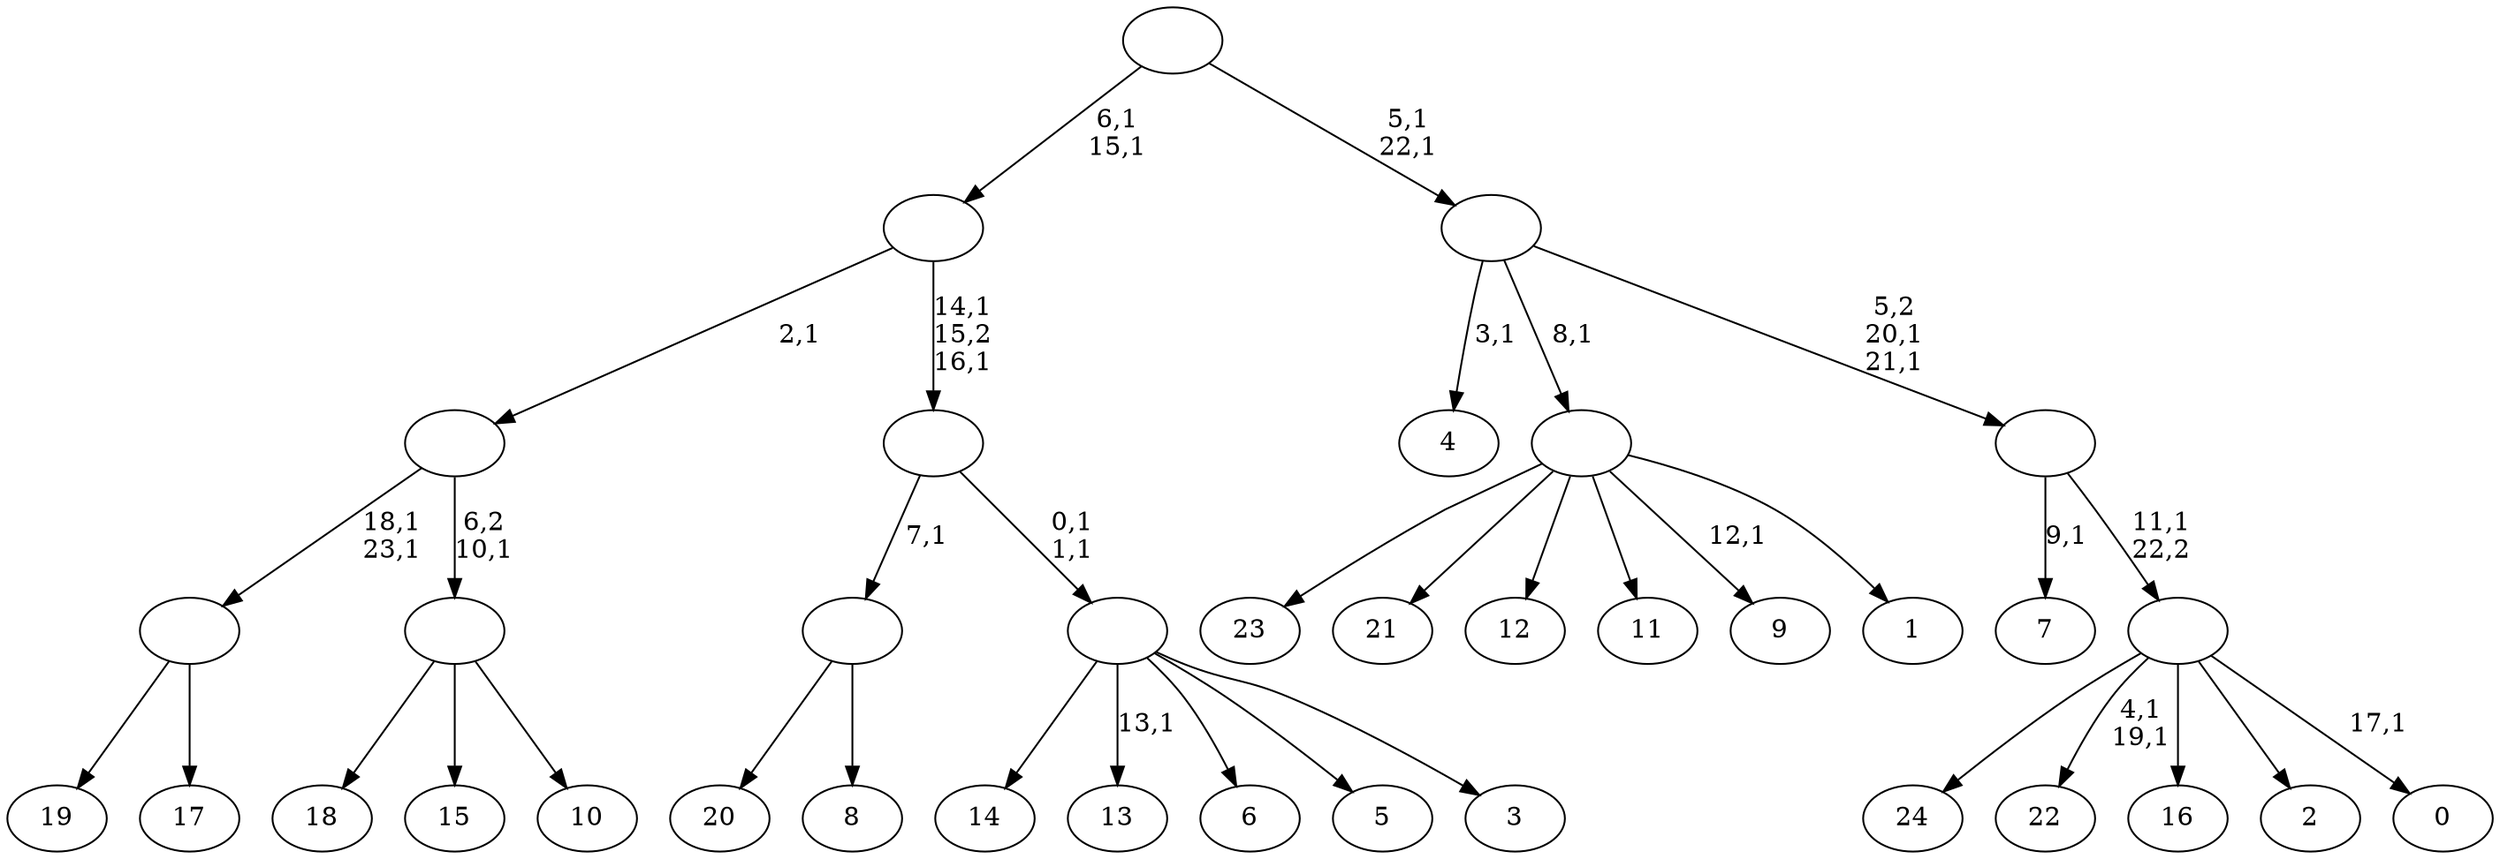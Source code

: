 digraph T {
	49 [label="24"]
	48 [label="23"]
	47 [label="22"]
	44 [label="21"]
	43 [label="20"]
	42 [label="19"]
	41 [label="18"]
	40 [label="17"]
	39 [label=""]
	37 [label="16"]
	36 [label="15"]
	35 [label="14"]
	34 [label="13"]
	32 [label="12"]
	31 [label="11"]
	30 [label="10"]
	29 [label=""]
	28 [label=""]
	27 [label="9"]
	25 [label="8"]
	24 [label=""]
	23 [label="7"]
	21 [label="6"]
	20 [label="5"]
	19 [label="4"]
	17 [label="3"]
	16 [label=""]
	14 [label=""]
	12 [label=""]
	10 [label="2"]
	9 [label="1"]
	8 [label=""]
	7 [label="0"]
	5 [label=""]
	4 [label=""]
	2 [label=""]
	0 [label=""]
	39 -> 42 [label=""]
	39 -> 40 [label=""]
	29 -> 41 [label=""]
	29 -> 36 [label=""]
	29 -> 30 [label=""]
	28 -> 39 [label="18,1\n23,1"]
	28 -> 29 [label="6,2\n10,1"]
	24 -> 43 [label=""]
	24 -> 25 [label=""]
	16 -> 34 [label="13,1"]
	16 -> 35 [label=""]
	16 -> 21 [label=""]
	16 -> 20 [label=""]
	16 -> 17 [label=""]
	14 -> 16 [label="0,1\n1,1"]
	14 -> 24 [label="7,1"]
	12 -> 14 [label="14,1\n15,2\n16,1"]
	12 -> 28 [label="2,1"]
	8 -> 27 [label="12,1"]
	8 -> 48 [label=""]
	8 -> 44 [label=""]
	8 -> 32 [label=""]
	8 -> 31 [label=""]
	8 -> 9 [label=""]
	5 -> 7 [label="17,1"]
	5 -> 47 [label="4,1\n19,1"]
	5 -> 49 [label=""]
	5 -> 37 [label=""]
	5 -> 10 [label=""]
	4 -> 23 [label="9,1"]
	4 -> 5 [label="11,1\n22,2"]
	2 -> 4 [label="5,2\n20,1\n21,1"]
	2 -> 19 [label="3,1"]
	2 -> 8 [label="8,1"]
	0 -> 2 [label="5,1\n22,1"]
	0 -> 12 [label="6,1\n15,1"]
}
